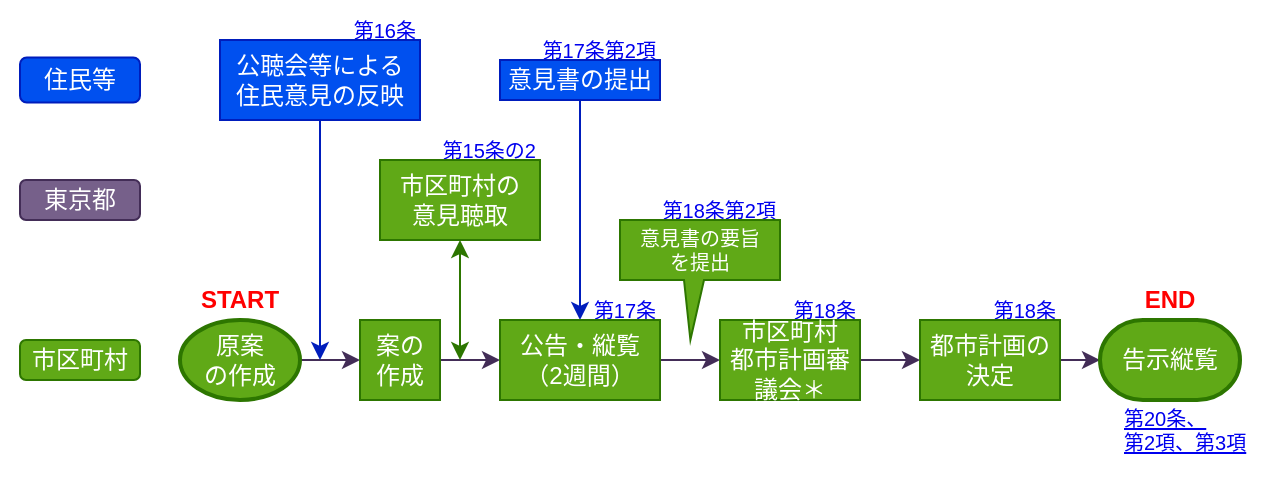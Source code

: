 <mxfile scale="1.7" border="0" linkTarget="_blank">
    <diagram id="kBzm4qLrVskWUIARYmRl" name="ページ1">
        <mxGraphModel dx="759" dy="404" grid="1" gridSize="10" guides="1" tooltips="1" connect="1" arrows="1" fold="1" page="1" pageScale="1" pageWidth="827" pageHeight="1169" math="0" shadow="0">
            <root>
                <mxCell id="0"/>
                <mxCell id="1" parent="0"/>
                <mxCell id="72" value="" style="rounded=0;whiteSpace=wrap;html=1;fontSize=11;align=left;fillColor=#FFFFFF;strokeColor=none;" parent="1" vertex="1">
                    <mxGeometry width="640" height="240" as="geometry"/>
                </mxCell>
                <mxCell id="70" value="&lt;a href=&quot;https://elaws.e-gov.go.jp/document?lawid=343AC0000000100#Mp-At_18&quot;&gt;第18条&lt;/a&gt;" style="text;html=1;strokeColor=none;fillColor=none;align=right;verticalAlign=middle;whiteSpace=wrap;rounded=0;fontSize=10;" parent="1" vertex="1">
                    <mxGeometry x="490" y="150" width="40" height="10" as="geometry"/>
                </mxCell>
                <mxCell id="49" value="&lt;a href=&quot;https://elaws.e-gov.go.jp/document?lawid=343AC0000000100#Mp-At_17&quot;&gt;第17条第2項&lt;/a&gt;" style="text;html=1;strokeColor=none;fillColor=none;align=right;verticalAlign=middle;whiteSpace=wrap;rounded=0;fontSize=10;" parent="1" vertex="1">
                    <mxGeometry x="260" y="20" width="70" height="10" as="geometry"/>
                </mxCell>
                <mxCell id="66" value="&lt;a href=&quot;https://elaws.e-gov.go.jp/document?lawid=343AC0000000100#Mp-At_18&quot;&gt;第18条&lt;/a&gt;" style="text;html=1;strokeColor=none;fillColor=none;align=right;verticalAlign=middle;whiteSpace=wrap;rounded=0;fontSize=10;" parent="1" vertex="1">
                    <mxGeometry x="390" y="150" width="40" height="10" as="geometry"/>
                </mxCell>
                <mxCell id="37" value="&lt;a href=&quot;https://elaws.e-gov.go.jp/document?lawid=343AC0000000100#Mp-At_16&quot;&gt;第16条&lt;/a&gt;" style="text;html=1;strokeColor=none;fillColor=none;align=right;verticalAlign=middle;whiteSpace=wrap;rounded=0;fontSize=10;" parent="1" vertex="1">
                    <mxGeometry x="170" y="10" width="40" height="10" as="geometry"/>
                </mxCell>
                <mxCell id="46" value="&lt;a href=&quot;https://elaws.e-gov.go.jp/document?lawid=343AC0000000100#Mp-At_15_2&quot;&gt;第15条の2&lt;/a&gt;" style="text;html=1;strokeColor=none;fillColor=none;align=right;verticalAlign=middle;whiteSpace=wrap;rounded=0;fontSize=10;" parent="1" vertex="1">
                    <mxGeometry x="210" y="70" width="60" height="10" as="geometry"/>
                </mxCell>
                <mxCell id="53" value="&lt;a href=&quot;https://elaws.e-gov.go.jp/document?lawid=343AC0000000100#Mp-At_18&quot;&gt;第18条第2項&lt;/a&gt;" style="text;html=1;strokeColor=none;fillColor=none;align=right;verticalAlign=middle;whiteSpace=wrap;rounded=0;fontSize=10;" parent="1" vertex="1">
                    <mxGeometry x="330" y="100" width="60" height="10" as="geometry"/>
                </mxCell>
                <mxCell id="57" value="意見書の要旨&lt;br&gt;を提出" style="shape=callout;whiteSpace=wrap;html=1;perimeter=calloutPerimeter;rounded=0;fontSize=10;align=center;base=10;size=30;position=0.4;position2=0.44;fillColor=#60a917;strokeColor=#2D7600;fontColor=#ffffff;" parent="1" vertex="1">
                    <mxGeometry x="310" y="110" width="80" height="60" as="geometry"/>
                </mxCell>
                <mxCell id="2" value="住民等" style="rounded=1;whiteSpace=wrap;html=1;fillColor=#0050ef;strokeColor=#001DBC;fontColor=#ffffff;" parent="1" vertex="1">
                    <mxGeometry x="10" y="28.75" width="60" height="22.5" as="geometry"/>
                </mxCell>
                <mxCell id="3" value="東京都" style="rounded=1;whiteSpace=wrap;html=1;fillColor=#76608a;strokeColor=#432D57;fontColor=#ffffff;" parent="1" vertex="1">
                    <mxGeometry x="10" y="90" width="60" height="20" as="geometry"/>
                </mxCell>
                <mxCell id="4" value="市区町村" style="rounded=1;whiteSpace=wrap;html=1;fillColor=#60a917;strokeColor=#2D7600;fontColor=#ffffff;" parent="1" vertex="1">
                    <mxGeometry x="10" y="170" width="60" height="20" as="geometry"/>
                </mxCell>
                <mxCell id="13" style="edgeStyle=orthogonalEdgeStyle;rounded=0;orthogonalLoop=1;jettySize=auto;html=1;exitX=1;exitY=0.5;exitDx=0;exitDy=0;entryX=0;entryY=0.5;entryDx=0;entryDy=0;exitPerimeter=0;fillColor=#76608a;strokeColor=#432D57;" parent="1" source="27" target="7" edge="1">
                    <mxGeometry relative="1" as="geometry">
                        <mxPoint x="160" y="175" as="sourcePoint"/>
                    </mxGeometry>
                </mxCell>
                <mxCell id="14" style="edgeStyle=orthogonalEdgeStyle;rounded=0;orthogonalLoop=1;jettySize=auto;html=1;exitX=1;exitY=0.5;exitDx=0;exitDy=0;fillColor=#76608a;strokeColor=#432D57;" parent="1" source="7" target="8" edge="1">
                    <mxGeometry relative="1" as="geometry"/>
                </mxCell>
                <mxCell id="7" value="案の&lt;br&gt;作成" style="rounded=0;whiteSpace=wrap;html=1;fillColor=#60a917;strokeColor=#2D7600;fontColor=#ffffff;" parent="1" vertex="1">
                    <mxGeometry x="180" y="160" width="40" height="40" as="geometry"/>
                </mxCell>
                <mxCell id="31" style="edgeStyle=orthogonalEdgeStyle;rounded=0;orthogonalLoop=1;jettySize=auto;html=1;exitX=1;exitY=0.5;exitDx=0;exitDy=0;entryX=0;entryY=0.5;entryDx=0;entryDy=0;startArrow=none;startFill=0;strokeColor=#432D57;fillColor=#76608a;" parent="1" source="8" target="9" edge="1">
                    <mxGeometry relative="1" as="geometry"/>
                </mxCell>
                <mxCell id="33" style="edgeStyle=orthogonalEdgeStyle;rounded=0;orthogonalLoop=1;jettySize=auto;html=1;exitX=1;exitY=0.5;exitDx=0;exitDy=0;entryX=0;entryY=0.5;entryDx=0;entryDy=0;startArrow=none;startFill=0;strokeColor=#432D57;fillColor=#76608a;" parent="1" source="9" target="10" edge="1">
                    <mxGeometry relative="1" as="geometry"/>
                </mxCell>
                <mxCell id="9" value="市区町村&lt;br&gt;都市計画審議会＊" style="rounded=0;whiteSpace=wrap;html=1;fillColor=#60a917;strokeColor=#2D7600;fontColor=#ffffff;" parent="1" vertex="1">
                    <mxGeometry x="360" y="160" width="70" height="40" as="geometry"/>
                </mxCell>
                <mxCell id="65" style="edgeStyle=orthogonalEdgeStyle;rounded=0;orthogonalLoop=1;jettySize=auto;html=1;exitX=1;exitY=0.5;exitDx=0;exitDy=0;startArrow=none;startFill=0;strokeColor=#432D57;fontSize=11;fontColor=#FF0000;fillColor=#76608a;" parent="1" source="10" target="34" edge="1">
                    <mxGeometry relative="1" as="geometry"/>
                </mxCell>
                <mxCell id="10" value="都市計画の決定" style="rounded=0;whiteSpace=wrap;html=1;fillColor=#60a917;strokeColor=#2D7600;fontColor=#ffffff;" parent="1" vertex="1">
                    <mxGeometry x="460" y="160" width="70" height="40" as="geometry"/>
                </mxCell>
                <mxCell id="21" style="edgeStyle=orthogonalEdgeStyle;rounded=0;orthogonalLoop=1;jettySize=auto;html=1;exitX=0.5;exitY=1;exitDx=0;exitDy=0;fillColor=#0050ef;strokeColor=#001DBC;" parent="1" source="20" edge="1">
                    <mxGeometry relative="1" as="geometry">
                        <mxPoint x="160" y="180" as="targetPoint"/>
                    </mxGeometry>
                </mxCell>
                <mxCell id="20" value="公聴会等による&lt;br&gt;住民意見の反映" style="rounded=0;whiteSpace=wrap;html=1;fillColor=#0050ef;strokeColor=#001DBC;fontColor=#ffffff;" parent="1" vertex="1">
                    <mxGeometry x="110" y="20" width="100" height="40" as="geometry"/>
                </mxCell>
                <mxCell id="26" style="edgeStyle=orthogonalEdgeStyle;rounded=0;orthogonalLoop=1;jettySize=auto;html=1;exitX=0.5;exitY=1;exitDx=0;exitDy=0;startArrow=classic;startFill=1;fillColor=#60a917;strokeColor=#2D7600;" parent="1" source="22" edge="1">
                    <mxGeometry relative="1" as="geometry">
                        <mxPoint x="230" y="180" as="targetPoint"/>
                    </mxGeometry>
                </mxCell>
                <mxCell id="22" value="市区町村の&lt;br&gt;意見聴取" style="rounded=0;whiteSpace=wrap;html=1;fillColor=#60a917;strokeColor=#2D7600;fontColor=#ffffff;" parent="1" vertex="1">
                    <mxGeometry x="190" y="80" width="80" height="40" as="geometry"/>
                </mxCell>
                <mxCell id="27" value="原案&lt;br&gt;の作成" style="strokeWidth=2;html=1;shape=mxgraph.flowchart.start_1;whiteSpace=wrap;fillColor=#60a917;strokeColor=#2D7600;fontColor=#ffffff;" parent="1" vertex="1">
                    <mxGeometry x="90" y="160" width="60" height="40" as="geometry"/>
                </mxCell>
                <mxCell id="30" style="edgeStyle=orthogonalEdgeStyle;rounded=0;orthogonalLoop=1;jettySize=auto;html=1;exitX=0.5;exitY=1;exitDx=0;exitDy=0;startArrow=none;startFill=0;strokeColor=#001DBC;fillColor=#0050ef;" parent="1" source="28" target="8" edge="1">
                    <mxGeometry relative="1" as="geometry"/>
                </mxCell>
                <mxCell id="28" value="意見書の提出" style="rounded=0;whiteSpace=wrap;html=1;fillColor=#0050ef;strokeColor=#001DBC;fontColor=#ffffff;" parent="1" vertex="1">
                    <mxGeometry x="250" y="30" width="80" height="20" as="geometry"/>
                </mxCell>
                <mxCell id="34" value="告示縦覧" style="strokeWidth=2;html=1;shape=mxgraph.flowchart.terminator;whiteSpace=wrap;rounded=0;fillColor=#60a917;strokeColor=#2D7600;fontColor=#ffffff;" parent="1" vertex="1">
                    <mxGeometry x="550" y="160" width="70" height="40" as="geometry"/>
                </mxCell>
                <mxCell id="39" value="&lt;a href=&quot;https://elaws.e-gov.go.jp/document?lawid=343AC0000000100#Mp-At_17&quot;&gt;第17条&lt;/a&gt;" style="text;html=1;strokeColor=none;fillColor=none;align=center;verticalAlign=middle;whiteSpace=wrap;rounded=0;fontSize=10;" parent="1" vertex="1">
                    <mxGeometry x="295" y="151.25" width="35" height="7.5" as="geometry"/>
                </mxCell>
                <mxCell id="59" value="START" style="text;html=1;align=center;verticalAlign=middle;whiteSpace=wrap;rounded=0;fontSize=12;fontColor=#FF0000;fontStyle=1" parent="1" vertex="1">
                    <mxGeometry x="95" y="140" width="50" height="20" as="geometry"/>
                </mxCell>
                <mxCell id="60" value="END" style="text;html=1;align=center;verticalAlign=middle;whiteSpace=wrap;rounded=0;fontSize=12;fontColor=#FF0000;fontStyle=1" parent="1" vertex="1">
                    <mxGeometry x="560" y="140" width="50" height="20" as="geometry"/>
                </mxCell>
                <mxCell id="71" value="&lt;a href=&quot;https://elaws.e-gov.go.jp/document?lawid=343AC0000000100#Mp-At_20&quot;&gt;第20条、&lt;br&gt;第2項、第3項&lt;/a&gt;" style="text;html=1;strokeColor=none;fillColor=none;align=left;verticalAlign=middle;whiteSpace=wrap;rounded=0;fontSize=10;" parent="1" vertex="1">
                    <mxGeometry x="560" y="200" width="75" height="30" as="geometry"/>
                </mxCell>
                <mxCell id="8" value="公告・縦覧&lt;br&gt;（2週間）" style="rounded=0;whiteSpace=wrap;html=1;fillColor=#60a917;strokeColor=#2D7600;fontColor=#ffffff;" parent="1" vertex="1">
                    <mxGeometry x="250" y="160" width="80" height="40" as="geometry"/>
                </mxCell>
            </root>
        </mxGraphModel>
    </diagram>
</mxfile>